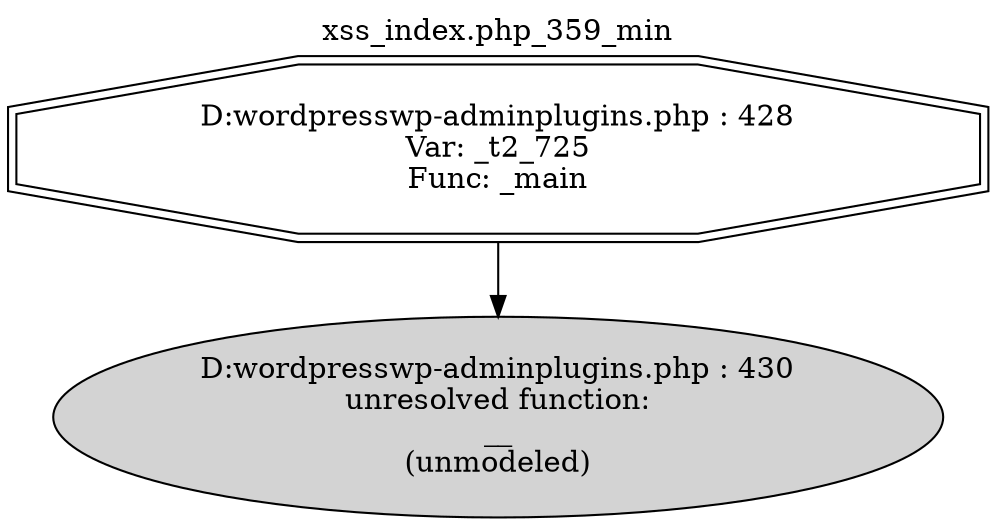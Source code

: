 digraph cfg {
  label="xss_index.php_359_min";
  labelloc=t;
  n1 [shape=doubleoctagon, label="D:\wordpress\wp-admin\plugins.php : 428\nVar: _t2_725\nFunc: _main\n"];
  n2 [shape=ellipse, label="D:\wordpress\wp-admin\plugins.php : 430\nunresolved function:\n__\n(unmodeled)\n",style=filled];
  n1 -> n2;
}
